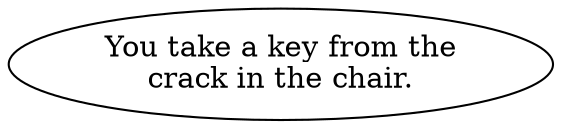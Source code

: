 digraph UZCHAIR {
  "start" [style=filled       fillcolor="#FFFFFF"       color="#000000"]
  "start" [label="You take a key from the\ncrack in the chair."]
}